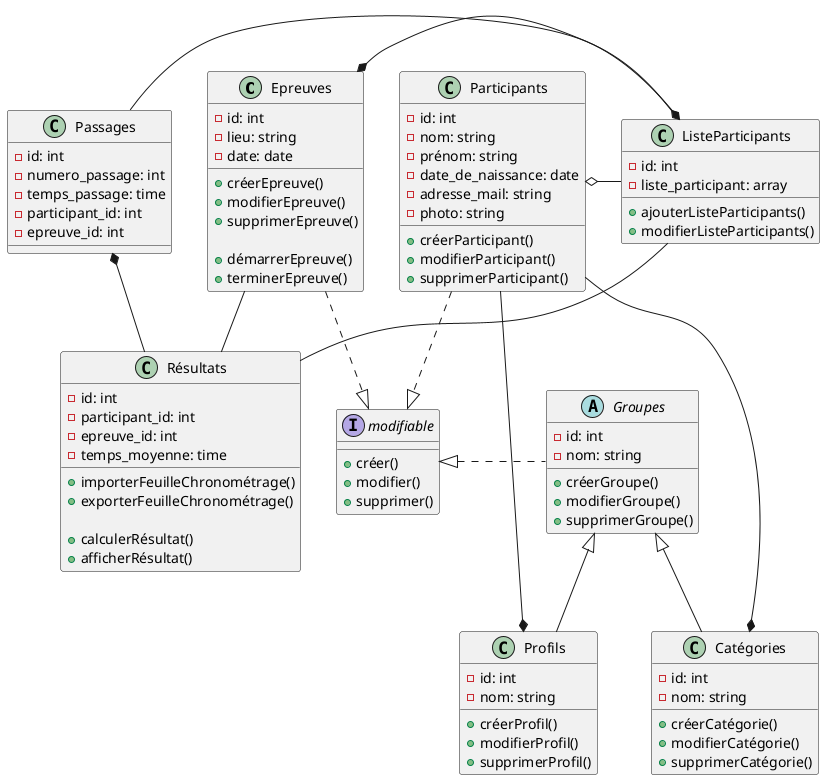 @startuml championnat_ski

class Epreuves{
    - id: int
    - lieu: string
    - date: date

    + créerEpreuve()
    + modifierEpreuve()
    + supprimerEpreuve()

    + démarrerEpreuve()
    + terminerEpreuve()
}

class ListeParticipants{
    - id: int
    - liste_participant: array

    + ajouterListeParticipants()
    + modifierListeParticipants()
}

class Participants{
    - id: int
    - nom: string
    - prénom: string
    - date_de_naissance: date
    - adresse_mail: string
    - photo: string

    + créerParticipant()
    + modifierParticipant()
    + supprimerParticipant()

}

class Passages{
    - id: int
    - numero_passage: int
    - temps_passage: time
    - participant_id: int
    - epreuve_id: int

}

class Résultats{
    - id: int
    - participant_id: int
    - epreuve_id: int
    - temps_moyenne: time

    + importerFeuilleChronométrage()
    + exporterFeuilleChronométrage()

    + calculerRésultat()
    + afficherRésultat()
}

abstract class Groupes{
    - id: int
    - nom: string

    + créerGroupe()
    + modifierGroupe()
    + supprimerGroupe()
}

class Catégories{
    - id: int
    - nom: string

    + créerCatégorie()
    + modifierCatégorie()
    + supprimerCatégorie()
}

class Profils{
    - id: int
    - nom: string
    
    + créerProfil()
    + modifierProfil()
    + supprimerProfil()
}

interface modifiable
{
    + créer()
    + modifier()
    + supprimer()
}


Epreuves .right.|> modifiable
Participants ..|> modifiable
Groupes .left.|> modifiable

Groupes <|-- Catégories
Groupes <|-- Profils

Epreuves *-right- ListeParticipants
ListeParticipants -left-o Participants

ListeParticipants *-left- Passages
Passages *-right- Résultats
Epreuves -- Résultats
ListeParticipants -- Résultats
Participants --* Profils
Participants --* Catégories

 
@enduml
